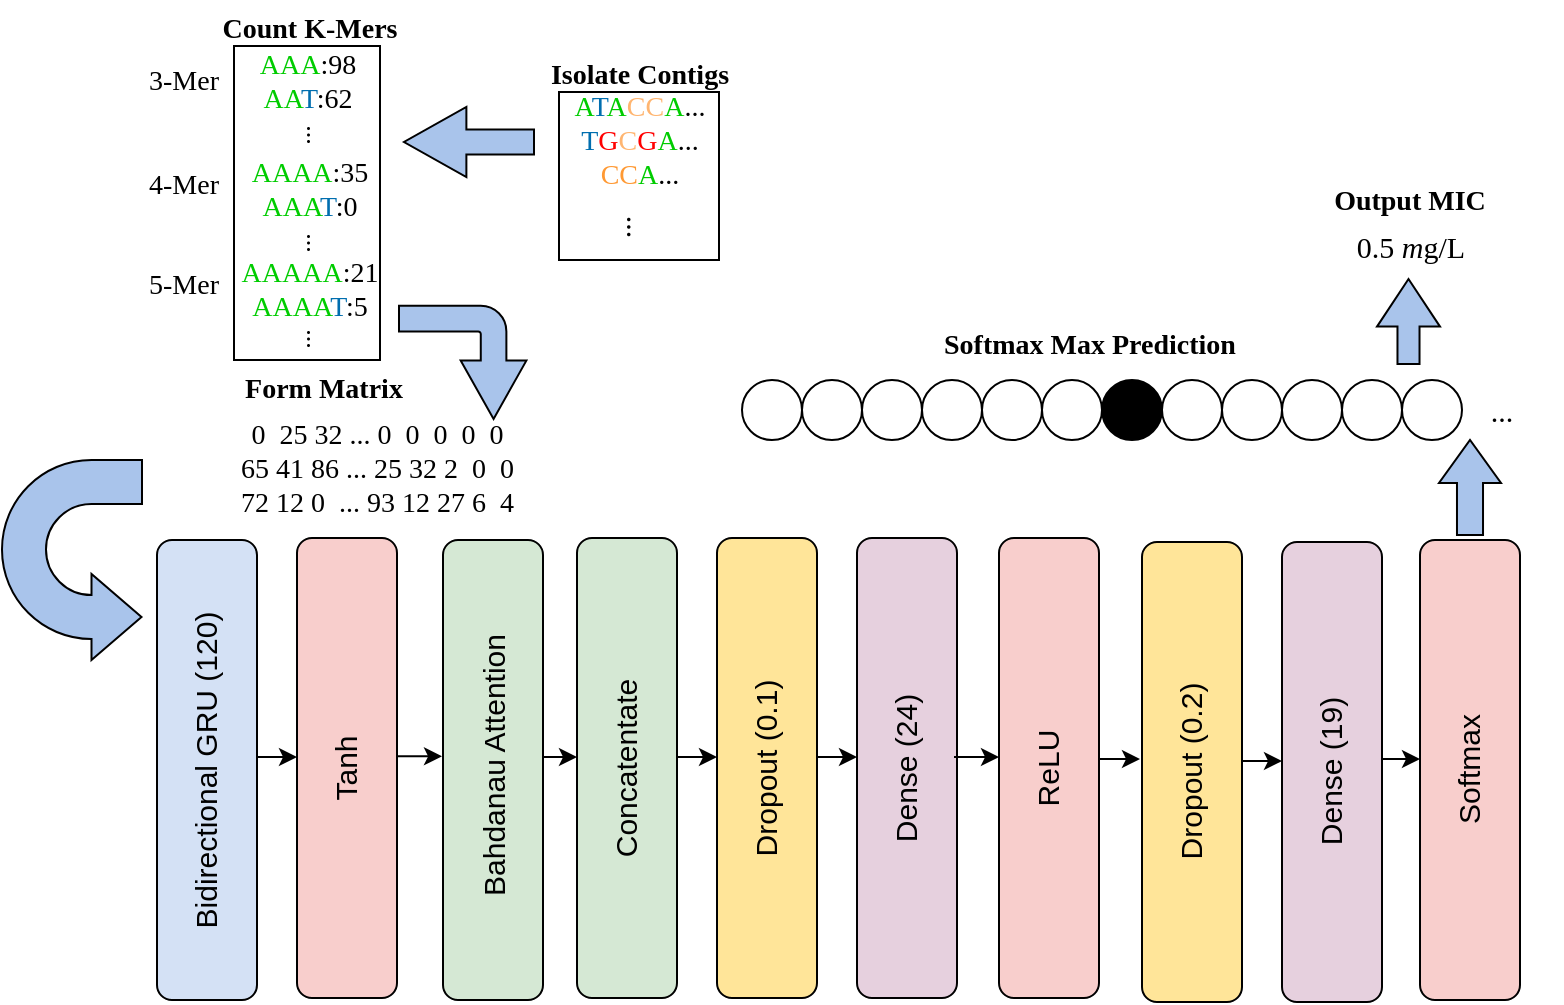 <mxfile version="16.5.3" type="device"><diagram id="BuzlrzGpN47udGgcYFwq" name="Page-1"><mxGraphModel dx="1354" dy="756" grid="1" gridSize="10" guides="1" tooltips="1" connect="1" arrows="1" fold="1" page="1" pageScale="1" pageWidth="850" pageHeight="1100" math="0" shadow="0"><root><mxCell id="0"/><mxCell id="1" parent="0"/><mxCell id="1iChPZwWUEeGWf10Mvge-8" value="" style="rounded=0;whiteSpace=wrap;html=1;fontFamily=Lucida Console;fontSize=14;fontColor=#000000;fillColor=none;" vertex="1" parent="1"><mxGeometry x="308.5" y="206" width="80" height="84" as="geometry"/></mxCell><mxCell id="1iChPZwWUEeGWf10Mvge-16" value="" style="rounded=0;whiteSpace=wrap;html=1;fontFamily=Lucida Console;fontSize=14;fontColor=#000000;fillColor=none;" vertex="1" parent="1"><mxGeometry x="146" y="183" width="73" height="157" as="geometry"/></mxCell><mxCell id="1iChPZwWUEeGWf10Mvge-1" value="&lt;font style=&quot;font-size: 14px&quot; face=&quot;Lucida Console&quot;&gt;&lt;font color=&quot;#00cc00&quot; style=&quot;font-size: 14px&quot;&gt;A&lt;/font&gt;&lt;font color=&quot;#006eaf&quot; style=&quot;font-size: 14px&quot;&gt;T&lt;/font&gt;&lt;font color=&quot;#00cc00&quot; style=&quot;font-size: 14px&quot;&gt;A&lt;/font&gt;&lt;font color=&quot;#ffb570&quot; style=&quot;font-size: 14px&quot;&gt;CC&lt;/font&gt;&lt;font color=&quot;#00cc00&quot; style=&quot;font-size: 14px&quot;&gt;A&lt;/font&gt;...&lt;br&gt;&lt;font color=&quot;#006eaf&quot; style=&quot;font-size: 14px&quot;&gt;T&lt;/font&gt;&lt;font color=&quot;#ff0000&quot; style=&quot;font-size: 14px&quot;&gt;G&lt;/font&gt;&lt;font color=&quot;#ffb570&quot; style=&quot;font-size: 14px&quot;&gt;C&lt;/font&gt;&lt;font color=&quot;#ff0000&quot; style=&quot;font-size: 14px&quot;&gt;G&lt;/font&gt;&lt;font color=&quot;#00cc00&quot; style=&quot;font-size: 14px&quot;&gt;A&lt;/font&gt;...&lt;br&gt;&lt;/font&gt;&lt;span style=&quot;font-family: &amp;#34;lucida console&amp;#34; ; font-size: 14px&quot;&gt;&lt;font color=&quot;#ff9933&quot;&gt;CC&lt;/font&gt;&lt;font color=&quot;#00cc00&quot;&gt;A&lt;/font&gt;...&lt;/span&gt;&lt;font style=&quot;font-size: 14px&quot; face=&quot;Lucida Console&quot;&gt;&lt;br&gt;&lt;/font&gt;" style="text;html=1;strokeColor=none;fillColor=none;align=center;verticalAlign=middle;whiteSpace=wrap;rounded=0;" vertex="1" parent="1"><mxGeometry x="318.5" y="216" width="60" height="30" as="geometry"/></mxCell><mxCell id="1iChPZwWUEeGWf10Mvge-6" value="&lt;b&gt;&lt;span&gt;Isolate&amp;nbsp;&lt;/span&gt;&lt;span&gt;Contigs&lt;/span&gt;&lt;/b&gt;" style="text;html=1;strokeColor=none;fillColor=none;align=center;verticalAlign=middle;whiteSpace=wrap;rounded=0;fontFamily=Lucida Console;fontSize=14;fontColor=#000000;" vertex="1" parent="1"><mxGeometry x="278.5" y="183" width="140" height="30" as="geometry"/></mxCell><mxCell id="1iChPZwWUEeGWf10Mvge-11" value="&lt;b&gt;Count K-Mers&lt;/b&gt;" style="text;html=1;strokeColor=none;fillColor=none;align=center;verticalAlign=middle;whiteSpace=wrap;rounded=0;fontFamily=Lucida Console;fontSize=14;fontColor=#000000;" vertex="1" parent="1"><mxGeometry x="129" y="160" width="110" height="30" as="geometry"/></mxCell><mxCell id="1iChPZwWUEeGWf10Mvge-13" value="&lt;font style=&quot;font-size: 14px&quot; face=&quot;Lucida Console&quot;&gt;&lt;font color=&quot;#00cc00&quot; style=&quot;font-size: 14px&quot;&gt;A&lt;/font&gt;&lt;font style=&quot;font-size: 14px&quot; color=&quot;#00cc00&quot;&gt;AA&lt;/font&gt;&lt;font style=&quot;font-size: 14px&quot;&gt;:98&lt;br&gt;&lt;/font&gt;&lt;/font&gt;&lt;font color=&quot;#00cc00&quot; style=&quot;font-family: &amp;#34;lucida console&amp;#34; ; font-size: 14px&quot;&gt;A&lt;/font&gt;&lt;font style=&quot;font-family: &amp;#34;lucida console&amp;#34; ; font-size: 14px&quot; color=&quot;#00cc00&quot;&gt;A&lt;/font&gt;&lt;font color=&quot;#006eaf&quot; style=&quot;font-family: &amp;#34;lucida console&amp;#34; ; font-size: 14px&quot;&gt;T&lt;/font&gt;&lt;font style=&quot;font-family: &amp;#34;lucida console&amp;#34; ; font-size: 14px&quot;&gt;:62&lt;/font&gt;&lt;font style=&quot;font-size: 14px&quot; face=&quot;Lucida Console&quot;&gt;&lt;br&gt;&lt;/font&gt;" style="text;html=1;strokeColor=none;fillColor=none;align=center;verticalAlign=middle;whiteSpace=wrap;rounded=0;" vertex="1" parent="1"><mxGeometry x="152.5" y="186" width="60" height="30" as="geometry"/></mxCell><mxCell id="1iChPZwWUEeGWf10Mvge-14" value="&lt;font style=&quot;font-size: 14px&quot; face=&quot;Lucida Console&quot;&gt;&lt;font color=&quot;#00cc00&quot; style=&quot;font-size: 14px&quot;&gt;A&lt;/font&gt;&lt;font style=&quot;font-size: 14px&quot; color=&quot;#00cc00&quot;&gt;AAA&lt;/font&gt;&lt;font style=&quot;font-size: 14px&quot;&gt;:35&lt;br&gt;&lt;/font&gt;&lt;/font&gt;&lt;font color=&quot;#00cc00&quot; style=&quot;font-family: &amp;#34;lucida console&amp;#34; ; font-size: 14px&quot;&gt;A&lt;/font&gt;&lt;font style=&quot;font-family: &amp;#34;lucida console&amp;#34; ; font-size: 14px&quot; color=&quot;#00cc00&quot;&gt;AA&lt;/font&gt;&lt;font color=&quot;#006eaf&quot; style=&quot;font-family: &amp;#34;lucida console&amp;#34; ; font-size: 14px&quot;&gt;T&lt;/font&gt;&lt;font style=&quot;font-family: &amp;#34;lucida console&amp;#34; ; font-size: 14px&quot;&gt;:0&lt;/font&gt;&lt;font style=&quot;font-size: 14px&quot; face=&quot;Lucida Console&quot;&gt;&lt;br&gt;&lt;/font&gt;" style="text;html=1;strokeColor=none;fillColor=none;align=center;verticalAlign=middle;whiteSpace=wrap;rounded=0;" vertex="1" parent="1"><mxGeometry x="154" y="240" width="60" height="30" as="geometry"/></mxCell><mxCell id="1iChPZwWUEeGWf10Mvge-15" value="&lt;font style=&quot;font-size: 14px&quot; face=&quot;Lucida Console&quot;&gt;&lt;font color=&quot;#00cc00&quot; style=&quot;font-size: 14px&quot;&gt;A&lt;/font&gt;&lt;font style=&quot;font-size: 14px&quot; color=&quot;#00cc00&quot;&gt;AAAA&lt;/font&gt;&lt;font style=&quot;font-size: 14px&quot;&gt;:21&lt;br&gt;&lt;/font&gt;&lt;/font&gt;&lt;font color=&quot;#00cc00&quot; style=&quot;font-family: &amp;#34;lucida console&amp;#34; ; font-size: 14px&quot;&gt;A&lt;/font&gt;&lt;font style=&quot;font-family: &amp;#34;lucida console&amp;#34; ; font-size: 14px&quot; color=&quot;#00cc00&quot;&gt;AAA&lt;/font&gt;&lt;font color=&quot;#006eaf&quot; style=&quot;font-family: &amp;#34;lucida console&amp;#34; ; font-size: 14px&quot;&gt;T&lt;/font&gt;&lt;font style=&quot;font-family: &amp;#34;lucida console&amp;#34; ; font-size: 14px&quot;&gt;:5&lt;/font&gt;&lt;font style=&quot;font-size: 14px&quot; face=&quot;Lucida Console&quot;&gt;&lt;br&gt;&lt;/font&gt;" style="text;html=1;strokeColor=none;fillColor=none;align=center;verticalAlign=middle;whiteSpace=wrap;rounded=0;" vertex="1" parent="1"><mxGeometry x="154" y="290" width="60" height="30" as="geometry"/></mxCell><mxCell id="1iChPZwWUEeGWf10Mvge-17" value="3-Mer" style="text;html=1;strokeColor=none;fillColor=none;align=center;verticalAlign=middle;whiteSpace=wrap;rounded=0;fontFamily=Lucida Console;fontSize=14;fontColor=#000000;" vertex="1" parent="1"><mxGeometry x="96" y="186" width="50" height="30" as="geometry"/></mxCell><mxCell id="1iChPZwWUEeGWf10Mvge-18" value="4-Mer" style="text;html=1;strokeColor=none;fillColor=none;align=center;verticalAlign=middle;whiteSpace=wrap;rounded=0;fontFamily=Lucida Console;fontSize=14;fontColor=#000000;" vertex="1" parent="1"><mxGeometry x="96" y="238" width="50" height="30" as="geometry"/></mxCell><mxCell id="1iChPZwWUEeGWf10Mvge-19" value="5-Mer" style="text;html=1;strokeColor=none;fillColor=none;align=center;verticalAlign=middle;whiteSpace=wrap;rounded=0;fontFamily=Lucida Console;fontSize=14;fontColor=#000000;" vertex="1" parent="1"><mxGeometry x="96" y="288" width="50" height="30" as="geometry"/></mxCell><mxCell id="1iChPZwWUEeGWf10Mvge-21" value="&lt;b&gt;Form Matrix&lt;/b&gt;" style="text;html=1;strokeColor=none;fillColor=none;align=center;verticalAlign=middle;whiteSpace=wrap;rounded=0;fontFamily=Lucida Console;fontSize=14;fontColor=#000000;" vertex="1" parent="1"><mxGeometry x="136" y="340" width="110" height="30" as="geometry"/></mxCell><mxCell id="1iChPZwWUEeGWf10Mvge-22" value="0&amp;nbsp; 25 32 ... 0&amp;nbsp; 0&amp;nbsp; 0&amp;nbsp; 0&amp;nbsp; 0&amp;nbsp;&lt;br&gt;65 41 86 ... 25 32 2&amp;nbsp; 0&amp;nbsp; 0&amp;nbsp;&lt;br&gt;72 12 0&amp;nbsp; ... 93 12 27 6&amp;nbsp; 4&amp;nbsp;" style="text;html=1;strokeColor=none;fillColor=none;align=center;verticalAlign=middle;whiteSpace=wrap;rounded=0;fontFamily=Lucida Console;fontSize=14;fontColor=#000000;" vertex="1" parent="1"><mxGeometry x="96" y="360" width="247" height="70" as="geometry"/></mxCell><mxCell id="1iChPZwWUEeGWf10Mvge-35" value="" style="rounded=1;whiteSpace=wrap;html=1;fontFamily=Lucida Console;fontSize=14;fontColor=#000000;fillColor=#E6D0DE;" vertex="1" parent="1"><mxGeometry x="457.5" y="429" width="50" height="230" as="geometry"/></mxCell><mxCell id="1iChPZwWUEeGWf10Mvge-48" value="" style="endArrow=classic;html=1;rounded=0;fontFamily=Verdana;fontSize=15;fontColor=#000000;" edge="1" parent="1"><mxGeometry width="50" height="50" relative="1" as="geometry"><mxPoint x="227.5" y="538.17" as="sourcePoint"/><mxPoint x="250" y="538.17" as="targetPoint"/></mxGeometry></mxCell><mxCell id="1iChPZwWUEeGWf10Mvge-50" value="" style="endArrow=classic;html=1;rounded=0;fontFamily=Verdana;fontSize=15;fontColor=#000000;" edge="1" parent="1"><mxGeometry width="50" height="50" relative="1" as="geometry"><mxPoint x="295" y="538.52" as="sourcePoint"/><mxPoint x="317.5" y="538.52" as="targetPoint"/></mxGeometry></mxCell><mxCell id="1iChPZwWUEeGWf10Mvge-51" value="" style="endArrow=classic;html=1;rounded=0;fontFamily=Verdana;fontSize=15;fontColor=#000000;" edge="1" parent="1"><mxGeometry width="50" height="50" relative="1" as="geometry"><mxPoint x="365" y="538.52" as="sourcePoint"/><mxPoint x="387.5" y="538.52" as="targetPoint"/></mxGeometry></mxCell><mxCell id="1iChPZwWUEeGWf10Mvge-52" value="" style="endArrow=classic;html=1;rounded=0;fontFamily=Verdana;fontSize=15;fontColor=#000000;" edge="1" parent="1"><mxGeometry width="50" height="50" relative="1" as="geometry"><mxPoint x="435" y="538.52" as="sourcePoint"/><mxPoint x="457.5" y="538.52" as="targetPoint"/></mxGeometry></mxCell><mxCell id="1iChPZwWUEeGWf10Mvge-54" value="" style="endArrow=classic;html=1;rounded=0;fontFamily=Verdana;fontSize=15;fontColor=#000000;" edge="1" parent="1"><mxGeometry width="50" height="50" relative="1" as="geometry"><mxPoint x="576.5" y="539.52" as="sourcePoint"/><mxPoint x="599" y="539.52" as="targetPoint"/></mxGeometry></mxCell><mxCell id="1iChPZwWUEeGWf10Mvge-55" value="" style="endArrow=classic;html=1;rounded=0;fontFamily=Verdana;fontSize=15;fontColor=#000000;" edge="1" parent="1"><mxGeometry width="50" height="50" relative="1" as="geometry"><mxPoint x="647.5" y="540.52" as="sourcePoint"/><mxPoint x="670" y="540.52" as="targetPoint"/></mxGeometry></mxCell><mxCell id="1iChPZwWUEeGWf10Mvge-60" value="" style="ellipse;whiteSpace=wrap;html=1;aspect=fixed;shadow=0;sketch=0;fontFamily=Verdana;fontSize=15;fontColor=#000000;fillColor=#FFFFFF;" vertex="1" parent="1"><mxGeometry x="400" y="350" width="30" height="30" as="geometry"/></mxCell><mxCell id="1iChPZwWUEeGWf10Mvge-63" value="" style="endArrow=classic;html=1;rounded=0;fontFamily=Verdana;fontSize=15;fontColor=#000000;" edge="1" parent="1"><mxGeometry width="50" height="50" relative="1" as="geometry"><mxPoint x="716.5" y="539.52" as="sourcePoint"/><mxPoint x="739" y="539.52" as="targetPoint"/></mxGeometry></mxCell><mxCell id="1iChPZwWUEeGWf10Mvge-66" value="" style="endArrow=classic;html=1;rounded=0;fontFamily=Verdana;fontSize=15;fontColor=#000000;" edge="1" parent="1"><mxGeometry width="50" height="50" relative="1" as="geometry"><mxPoint x="155" y="538.52" as="sourcePoint"/><mxPoint x="177.5" y="538.52" as="targetPoint"/></mxGeometry></mxCell><mxCell id="1iChPZwWUEeGWf10Mvge-69" value="" style="endArrow=classic;html=1;rounded=0;fontFamily=Verdana;fontSize=15;fontColor=#000000;" edge="1" parent="1"><mxGeometry width="50" height="50" relative="1" as="geometry"><mxPoint x="506" y="538.52" as="sourcePoint"/><mxPoint x="528.5" y="538.52" as="targetPoint"/></mxGeometry></mxCell><mxCell id="1iChPZwWUEeGWf10Mvge-70" value="" style="ellipse;whiteSpace=wrap;html=1;aspect=fixed;shadow=0;sketch=0;fontFamily=Verdana;fontSize=15;fontColor=#000000;fillColor=#FFFFFF;" vertex="1" parent="1"><mxGeometry x="430" y="350" width="30" height="30" as="geometry"/></mxCell><mxCell id="1iChPZwWUEeGWf10Mvge-71" value="" style="ellipse;whiteSpace=wrap;html=1;aspect=fixed;shadow=0;sketch=0;fontFamily=Verdana;fontSize=15;fontColor=#000000;fillColor=#FFFFFF;" vertex="1" parent="1"><mxGeometry x="460" y="350" width="30" height="30" as="geometry"/></mxCell><mxCell id="1iChPZwWUEeGWf10Mvge-72" value="" style="ellipse;whiteSpace=wrap;html=1;aspect=fixed;shadow=0;sketch=0;fontFamily=Verdana;fontSize=15;fontColor=#000000;fillColor=#FFFFFF;" vertex="1" parent="1"><mxGeometry x="490" y="350" width="30" height="30" as="geometry"/></mxCell><mxCell id="1iChPZwWUEeGWf10Mvge-73" value="" style="ellipse;whiteSpace=wrap;html=1;aspect=fixed;shadow=0;sketch=0;fontFamily=Verdana;fontSize=15;fontColor=#000000;fillColor=#FFFFFF;" vertex="1" parent="1"><mxGeometry x="520" y="350" width="30" height="30" as="geometry"/></mxCell><mxCell id="1iChPZwWUEeGWf10Mvge-74" value="" style="ellipse;whiteSpace=wrap;html=1;aspect=fixed;shadow=0;sketch=0;fontFamily=Verdana;fontSize=15;fontColor=#000000;fillColor=#FFFFFF;" vertex="1" parent="1"><mxGeometry x="550" y="350" width="30" height="30" as="geometry"/></mxCell><mxCell id="1iChPZwWUEeGWf10Mvge-75" value="" style="ellipse;whiteSpace=wrap;html=1;aspect=fixed;shadow=0;sketch=0;fontFamily=Verdana;fontSize=15;fontColor=#000000;fillColor=#000000;" vertex="1" parent="1"><mxGeometry x="580" y="350" width="30" height="30" as="geometry"/></mxCell><mxCell id="1iChPZwWUEeGWf10Mvge-76" value="" style="ellipse;whiteSpace=wrap;html=1;aspect=fixed;shadow=0;sketch=0;fontFamily=Verdana;fontSize=15;fontColor=#000000;fillColor=#FFFFFF;" vertex="1" parent="1"><mxGeometry x="610" y="350" width="30" height="30" as="geometry"/></mxCell><mxCell id="1iChPZwWUEeGWf10Mvge-77" value="" style="ellipse;whiteSpace=wrap;html=1;aspect=fixed;shadow=0;sketch=0;fontFamily=Verdana;fontSize=15;fontColor=#000000;fillColor=#FFFFFF;" vertex="1" parent="1"><mxGeometry x="640" y="350" width="30" height="30" as="geometry"/></mxCell><mxCell id="1iChPZwWUEeGWf10Mvge-78" value="" style="ellipse;whiteSpace=wrap;html=1;aspect=fixed;shadow=0;sketch=0;fontFamily=Verdana;fontSize=15;fontColor=#000000;fillColor=#FFFFFF;" vertex="1" parent="1"><mxGeometry x="670" y="350" width="30" height="30" as="geometry"/></mxCell><mxCell id="1iChPZwWUEeGWf10Mvge-79" value="" style="ellipse;whiteSpace=wrap;html=1;aspect=fixed;shadow=0;sketch=0;fontFamily=Verdana;fontSize=15;fontColor=#000000;fillColor=#FFFFFF;" vertex="1" parent="1"><mxGeometry x="700" y="350" width="30" height="30" as="geometry"/></mxCell><mxCell id="1iChPZwWUEeGWf10Mvge-80" value="" style="ellipse;whiteSpace=wrap;html=1;aspect=fixed;shadow=0;sketch=0;fontFamily=Verdana;fontSize=15;fontColor=#000000;fillColor=#FFFFFF;" vertex="1" parent="1"><mxGeometry x="730" y="350" width="30" height="30" as="geometry"/></mxCell><mxCell id="1iChPZwWUEeGWf10Mvge-83" value="" style="html=1;shadow=0;dashed=0;align=center;verticalAlign=middle;shape=mxgraph.arrows2.arrow;dy=0.58;dx=21.5;direction=north;notch=0;sketch=0;fontFamily=Verdana;fontSize=15;fontColor=#000000;fillColor=#A9C4EB;" vertex="1" parent="1"><mxGeometry x="748.5" y="380" width="31" height="47.5" as="geometry"/></mxCell><mxCell id="1iChPZwWUEeGWf10Mvge-84" value="..." style="text;html=1;strokeColor=none;fillColor=none;align=center;verticalAlign=middle;whiteSpace=wrap;rounded=0;shadow=0;sketch=0;fontFamily=Verdana;fontSize=15;fontColor=#000000;" vertex="1" parent="1"><mxGeometry x="750" y="350" width="60" height="30" as="geometry"/></mxCell><mxCell id="1iChPZwWUEeGWf10Mvge-85" value="" style="html=1;shadow=0;dashed=0;align=center;verticalAlign=middle;shape=mxgraph.arrows2.arrow;dy=0.65;dx=23.79;direction=north;notch=0;sketch=0;fontFamily=Verdana;fontSize=15;fontColor=#000000;fillColor=#A9C4EB;" vertex="1" parent="1"><mxGeometry x="717.5" y="299.5" width="31.5" height="42.5" as="geometry"/></mxCell><mxCell id="1iChPZwWUEeGWf10Mvge-86" value="0.5 &lt;i&gt;m&lt;/i&gt;g/L" style="text;html=1;strokeColor=none;fillColor=none;align=center;verticalAlign=middle;whiteSpace=wrap;rounded=0;shadow=0;sketch=0;fontFamily=Verdana;fontSize=15;fontColor=#000000;" vertex="1" parent="1"><mxGeometry x="695.75" y="267.5" width="76.5" height="30" as="geometry"/></mxCell><mxCell id="1iChPZwWUEeGWf10Mvge-87" value="" style="html=1;shadow=0;dashed=0;align=center;verticalAlign=middle;shape=mxgraph.arrows2.arrow;dy=0.64;dx=31.19;direction=north;notch=0;sketch=0;fontFamily=Verdana;fontSize=15;fontColor=#000000;fillColor=#A9C4EB;rotation=-90;" vertex="1" parent="1"><mxGeometry x="246" y="198.5" width="35" height="65" as="geometry"/></mxCell><mxCell id="1iChPZwWUEeGWf10Mvge-88" value="&lt;b&gt;Softmax Max Prediction&lt;/b&gt;" style="text;html=1;strokeColor=none;fillColor=none;align=center;verticalAlign=middle;whiteSpace=wrap;rounded=0;fontFamily=Lucida Console;fontSize=14;fontColor=#000000;" vertex="1" parent="1"><mxGeometry x="492" y="318" width="164" height="30" as="geometry"/></mxCell><mxCell id="1iChPZwWUEeGWf10Mvge-90" value="&lt;b&gt;Output MIC&lt;/b&gt;" style="text;html=1;strokeColor=none;fillColor=none;align=center;verticalAlign=middle;whiteSpace=wrap;rounded=0;fontFamily=Lucida Console;fontSize=14;fontColor=#000000;" vertex="1" parent="1"><mxGeometry x="679" y="246" width="110" height="30" as="geometry"/></mxCell><mxCell id="1iChPZwWUEeGWf10Mvge-91" value="" style="html=1;shadow=0;dashed=0;align=center;verticalAlign=middle;shape=mxgraph.arrows2.bendArrow;dy=6.4;dx=29.25;notch=0;arrowHead=32.92;rounded=1;sketch=0;fontFamily=Verdana;fontSize=15;fontColor=#000000;fillColor=#A9C4EB;rotation=90;flipH=0;flipV=0;" vertex="1" parent="1"><mxGeometry x="232.11" y="309.3" width="56.53" height="63.75" as="geometry"/></mxCell><mxCell id="1iChPZwWUEeGWf10Mvge-93" value="" style="html=1;shadow=0;dashed=0;align=center;verticalAlign=middle;shape=mxgraph.arrows2.uTurnArrow;dy=11;arrowHead=43;dx2=25;rounded=1;sketch=0;fontFamily=Verdana;fontSize=15;fontColor=#000000;fillColor=#A9C4EB;flipV=1;" vertex="1" parent="1"><mxGeometry x="30" y="390" width="70" height="100" as="geometry"/></mxCell><mxCell id="1iChPZwWUEeGWf10Mvge-94" value="&lt;font face=&quot;Lucida Console&quot;&gt;...&lt;/font&gt;" style="text;html=1;strokeColor=none;fillColor=none;align=center;verticalAlign=middle;whiteSpace=wrap;rounded=0;shadow=0;sketch=0;fontFamily=Helvetica;fontSize=15;fontColor=#000000;rotation=90;" vertex="1" parent="1"><mxGeometry x="328.5" y="260" width="40" height="26" as="geometry"/></mxCell><mxCell id="1iChPZwWUEeGWf10Mvge-95" value="&lt;font face=&quot;Lucida Console&quot; style=&quot;font-size: 13px&quot;&gt;...&lt;/font&gt;" style="text;html=1;strokeColor=none;fillColor=none;align=center;verticalAlign=middle;whiteSpace=wrap;rounded=0;shadow=0;sketch=0;fontFamily=Helvetica;fontSize=15;fontColor=#000000;rotation=90;" vertex="1" parent="1"><mxGeometry x="177.5" y="216" width="22" height="22" as="geometry"/></mxCell><mxCell id="1iChPZwWUEeGWf10Mvge-96" value="&lt;font face=&quot;Lucida Console&quot; style=&quot;font-size: 13px&quot;&gt;...&lt;/font&gt;" style="text;html=1;strokeColor=none;fillColor=none;align=center;verticalAlign=middle;whiteSpace=wrap;rounded=0;shadow=0;sketch=0;fontFamily=Helvetica;fontSize=15;fontColor=#000000;rotation=90;" vertex="1" parent="1"><mxGeometry x="177.5" y="270" width="22" height="22" as="geometry"/></mxCell><mxCell id="1iChPZwWUEeGWf10Mvge-97" value="&lt;font face=&quot;Lucida Console&quot; style=&quot;font-size: 13px&quot;&gt;...&lt;/font&gt;" style="text;html=1;strokeColor=none;fillColor=none;align=center;verticalAlign=middle;whiteSpace=wrap;rounded=0;shadow=0;sketch=0;fontFamily=Helvetica;fontSize=15;fontColor=#000000;rotation=90;" vertex="1" parent="1"><mxGeometry x="177.5" y="318" width="22" height="22" as="geometry"/></mxCell><mxCell id="1iChPZwWUEeGWf10Mvge-23" value="" style="rounded=1;whiteSpace=wrap;html=1;fontFamily=Lucida Console;fontSize=14;fontColor=#000000;fillColor=#D4E1F5;" vertex="1" parent="1"><mxGeometry x="107.5" y="430" width="50" height="230" as="geometry"/></mxCell><mxCell id="1iChPZwWUEeGWf10Mvge-24" value="&lt;font style=&quot;font-size: 15px&quot; face=&quot;Helvetica&quot;&gt;Bidirectional GRU (120)&lt;/font&gt;" style="text;html=1;strokeColor=none;fillColor=none;align=center;verticalAlign=middle;whiteSpace=wrap;rounded=0;fontFamily=Lucida Console;fontSize=14;fontColor=#000000;rotation=-90;" vertex="1" parent="1"><mxGeometry x="30" y="530" width="205" height="30" as="geometry"/></mxCell><mxCell id="1iChPZwWUEeGWf10Mvge-64" value="" style="rounded=1;whiteSpace=wrap;html=1;fontFamily=Lucida Console;fontSize=14;fontColor=#000000;fillColor=#F8CECC;" vertex="1" parent="1"><mxGeometry x="177.5" y="429" width="50" height="230" as="geometry"/></mxCell><mxCell id="1iChPZwWUEeGWf10Mvge-65" value="&lt;font style=&quot;font-size: 15px&quot; face=&quot;Helvetica&quot;&gt;Tanh&lt;/font&gt;" style="text;html=1;strokeColor=none;fillColor=none;align=center;verticalAlign=middle;whiteSpace=wrap;rounded=0;fontFamily=Lucida Console;fontSize=14;fontColor=#000000;rotation=-90;" vertex="1" parent="1"><mxGeometry x="100" y="529" width="205" height="30" as="geometry"/></mxCell><mxCell id="1iChPZwWUEeGWf10Mvge-28" value="" style="rounded=1;whiteSpace=wrap;html=1;fontFamily=Lucida Console;fontSize=14;fontColor=#000000;fillColor=#D5E8D4;" vertex="1" parent="1"><mxGeometry x="250.5" y="430" width="50" height="230" as="geometry"/></mxCell><mxCell id="1iChPZwWUEeGWf10Mvge-29" value="&lt;font style=&quot;font-size: 15px&quot; face=&quot;Helvetica&quot;&gt;Bahdanau Attention&lt;/font&gt;" style="text;html=1;strokeColor=none;fillColor=none;align=center;verticalAlign=middle;whiteSpace=wrap;rounded=0;fontFamily=Lucida Console;fontSize=14;fontColor=#000000;rotation=-90;" vertex="1" parent="1"><mxGeometry x="171" y="527" width="210" height="31" as="geometry"/></mxCell><mxCell id="1iChPZwWUEeGWf10Mvge-31" value="" style="rounded=1;whiteSpace=wrap;html=1;fontFamily=Lucida Console;fontSize=14;fontColor=#000000;fillColor=#D5E8D4;" vertex="1" parent="1"><mxGeometry x="317.5" y="429" width="50" height="230" as="geometry"/></mxCell><mxCell id="1iChPZwWUEeGWf10Mvge-32" value="&lt;font style=&quot;font-size: 15px&quot; face=&quot;Helvetica&quot;&gt;Concatentate&lt;/font&gt;" style="text;html=1;strokeColor=none;fillColor=none;align=center;verticalAlign=middle;whiteSpace=wrap;rounded=0;fontFamily=Lucida Console;fontSize=14;fontColor=#000000;rotation=-90;" vertex="1" parent="1"><mxGeometry x="240" y="529" width="205" height="30" as="geometry"/></mxCell><mxCell id="1iChPZwWUEeGWf10Mvge-33" value="" style="rounded=1;whiteSpace=wrap;html=1;fontFamily=Lucida Console;fontSize=14;fontColor=#000000;fillColor=#FFE599;" vertex="1" parent="1"><mxGeometry x="387.5" y="429" width="50" height="230" as="geometry"/></mxCell><mxCell id="1iChPZwWUEeGWf10Mvge-34" value="&lt;font style=&quot;font-size: 15px&quot; face=&quot;Helvetica&quot;&gt;Dropout (0.1)&lt;/font&gt;" style="text;html=1;strokeColor=none;fillColor=none;align=center;verticalAlign=middle;whiteSpace=wrap;rounded=0;fontFamily=Lucida Console;fontSize=14;fontColor=#000000;rotation=-90;" vertex="1" parent="1"><mxGeometry x="310" y="529" width="205" height="30" as="geometry"/></mxCell><mxCell id="1iChPZwWUEeGWf10Mvge-36" value="&lt;font style=&quot;font-size: 15px&quot; face=&quot;Helvetica&quot;&gt;Dense (24)&lt;/font&gt;" style="text;html=1;strokeColor=none;fillColor=none;align=center;verticalAlign=middle;whiteSpace=wrap;rounded=0;fontFamily=Lucida Console;fontSize=14;fontColor=#000000;rotation=-90;" vertex="1" parent="1"><mxGeometry x="380" y="529" width="205" height="30" as="geometry"/></mxCell><mxCell id="1iChPZwWUEeGWf10Mvge-67" value="" style="rounded=1;whiteSpace=wrap;html=1;fontFamily=Lucida Console;fontSize=14;fontColor=#000000;fillColor=#F8CECC;" vertex="1" parent="1"><mxGeometry x="528.5" y="429" width="50" height="230" as="geometry"/></mxCell><mxCell id="1iChPZwWUEeGWf10Mvge-68" value="&lt;font style=&quot;font-size: 15px&quot; face=&quot;Helvetica&quot;&gt;ReLU&lt;/font&gt;" style="text;html=1;strokeColor=none;fillColor=none;align=center;verticalAlign=middle;whiteSpace=wrap;rounded=0;fontFamily=Lucida Console;fontSize=14;fontColor=#000000;rotation=-90;" vertex="1" parent="1"><mxGeometry x="451" y="529" width="205" height="30" as="geometry"/></mxCell><mxCell id="1iChPZwWUEeGWf10Mvge-37" value="" style="rounded=1;whiteSpace=wrap;html=1;fontFamily=Lucida Console;fontSize=14;fontColor=#000000;fillColor=#FFE599;" vertex="1" parent="1"><mxGeometry x="600" y="431" width="50" height="230" as="geometry"/></mxCell><mxCell id="1iChPZwWUEeGWf10Mvge-38" value="&lt;font style=&quot;font-size: 15px&quot; face=&quot;Helvetica&quot;&gt;Dropout (0.2)&lt;/font&gt;" style="text;html=1;strokeColor=none;fillColor=none;align=center;verticalAlign=middle;whiteSpace=wrap;rounded=0;fontFamily=Lucida Console;fontSize=14;fontColor=#000000;rotation=-90;" vertex="1" parent="1"><mxGeometry x="522.5" y="531" width="205" height="30" as="geometry"/></mxCell><mxCell id="1iChPZwWUEeGWf10Mvge-41" value="" style="rounded=1;whiteSpace=wrap;html=1;fontFamily=Lucida Console;fontSize=14;fontColor=#000000;fillColor=#E6D0DE;" vertex="1" parent="1"><mxGeometry x="670" y="431" width="50" height="230" as="geometry"/></mxCell><mxCell id="1iChPZwWUEeGWf10Mvge-42" value="&lt;font style=&quot;font-size: 15px&quot; face=&quot;Helvetica&quot;&gt;Dense (19)&lt;/font&gt;" style="text;html=1;strokeColor=none;fillColor=none;align=center;verticalAlign=middle;whiteSpace=wrap;rounded=0;fontFamily=Lucida Console;fontSize=14;fontColor=#000000;rotation=-90;" vertex="1" parent="1"><mxGeometry x="592.5" y="531" width="205" height="30" as="geometry"/></mxCell><mxCell id="1iChPZwWUEeGWf10Mvge-61" value="" style="rounded=1;whiteSpace=wrap;html=1;fontFamily=Lucida Console;fontSize=14;fontColor=#000000;fillColor=#F8CECC;" vertex="1" parent="1"><mxGeometry x="739" y="430" width="50" height="230" as="geometry"/></mxCell><mxCell id="1iChPZwWUEeGWf10Mvge-62" value="&lt;font style=&quot;font-size: 15px&quot; face=&quot;Helvetica&quot;&gt;Softmax&lt;/font&gt;" style="text;html=1;strokeColor=none;fillColor=none;align=center;verticalAlign=middle;whiteSpace=wrap;rounded=0;fontFamily=Lucida Console;fontSize=14;fontColor=#000000;rotation=-90;" vertex="1" parent="1"><mxGeometry x="661.5" y="530" width="205" height="30" as="geometry"/></mxCell></root></mxGraphModel></diagram></mxfile>
